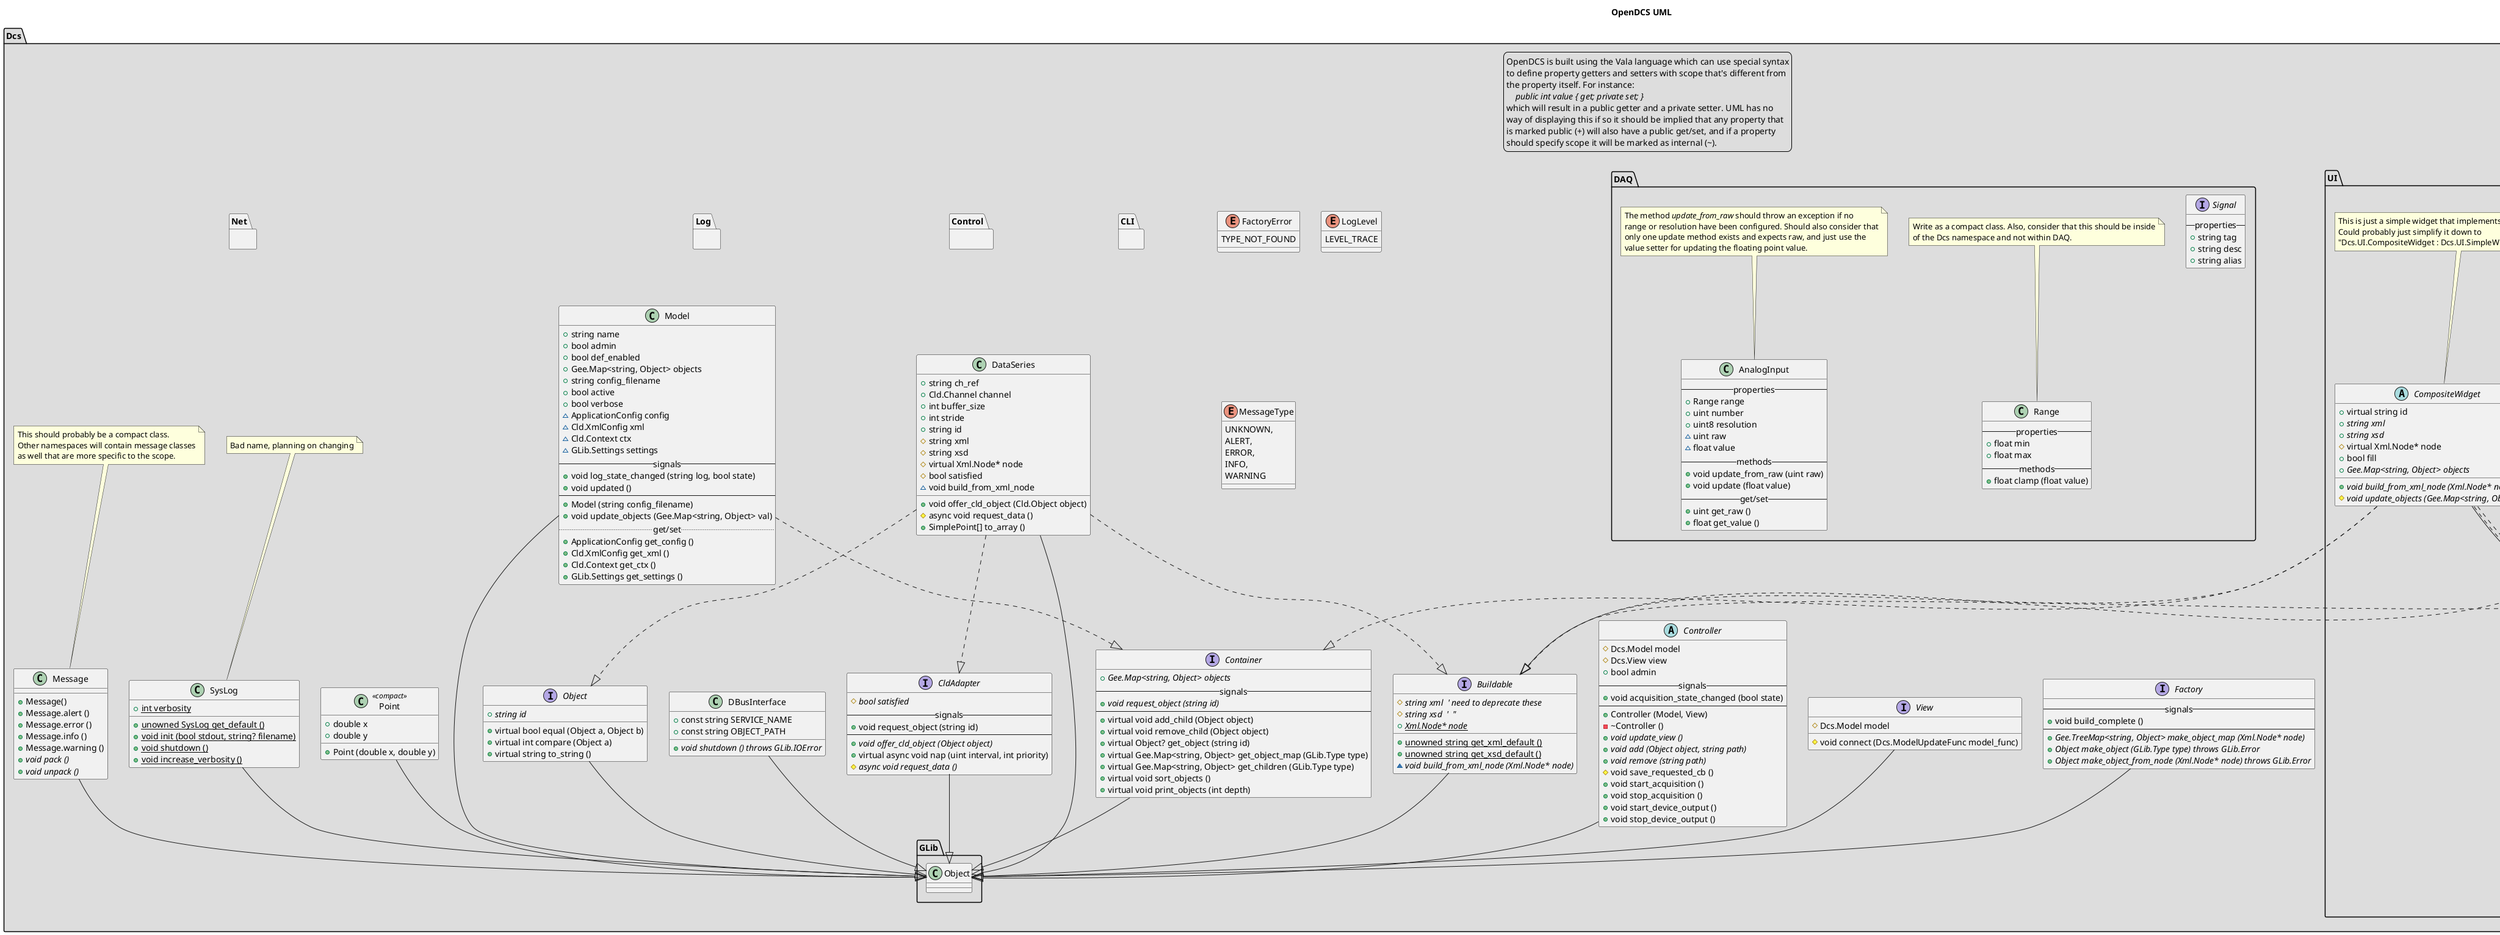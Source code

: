 @startuml

/' OpenDCS UML
 '
 ' Language: Vala
 '
 ' Because Vala uses public properties and can generate getters and setters
 ' using syntactic sugar any public property will be assumed to have an
 ' associated get/set. Other property cases will be documented.
 '
 ' If a class contains only properties and methods the separators will not be
 ' modified allowing plantuml to put each where they belong. In the case that
 ' the class contains signals and/or getters and setters it will use:
 '
 ' class Foo {
 '     int foo_prop
 '     -- signals --
 '     void foo_signal ()
 '     ---- ' force a blank line
 '     void foo_method ()
 '     .. get/set ..
 '     int get_foo_prop ()
 '     void set_foo_prop (int foo)
 ' }
 '/

title OpenDCS UML

left to right direction

'page 2x1

package "Dcs" #DDDDDD {

    top to bottom direction

    '
    ' Enumerations
    '

    enum FactoryError {
        TYPE_NOT_FOUND
    }

    enum LogLevel {
        LEVEL_TRACE
    }

    enum MessageType {
        UNKNOWN,
        ALERT,
        ERROR,
        INFO,
        WARNING
    }

    '
    ' Interfaces
    '

    interface Object {
        +{abstract} string id
        +virtual bool equal (Object a, Object b)
        +virtual int compare (Object a)
        +virtual string to_string ()
    }

    interface Buildable {
        #{abstract} string xml  ' need to deprecate these
        #{abstract} string xsd  '  "
        +{abstract} {static} Xml.Node* node
        +{static} unowned string get_xml_default ()
        +{static} unowned string get_xsd_default ()
        ~{abstract} void build_from_xml_node (Xml.Node* node)
    }

    interface CldAdapter {
        #{abstract} bool satisfied
        -- signals --
        +void request_object (string id)
        ----
        +{abstract} void offer_cld_object (Object object)
        +virtual async void nap (uint interval, int priority)
        #{abstract} async void request_data ()
    }

    interface Container {
        +{abstract} Gee.Map<string, Object> objects
        -- signals --
        +{abstract} void request_object (string id)
        ----
        +virtual void add_child (Object object)
        +virtual void remove_child (Object object)
        +virtual Object? get_object (string id)
        +virtual Gee.Map<string, Object> get_object_map (GLib.Type type)
        +virtual Gee.Map<string, Object> get_children (GLib.Type type)
        +virtual void sort_objects ()
        +virtual void print_objects (int depth)
    }

    interface Factory {
        -- signals --
        +void build_complete ()
        ----
        +{abstract} Gee.TreeMap<string, Object> make_object_map (Xml.Node* node)
        +{abstract} Object make_object (GLib.Type type) throws GLib.Error
        +{abstract} Object make_object_from_node (Xml.Node* node) throws GLib.Error
    }

    ' TODO Needs to be written still
    ' XXX What is a view supposed to do in an MVC?
    interface View {
        #Dcs.Model model
        #void connect (Dcs.ModelUpdateFunc model_func)
    }

    '
    ' Classes
    '

    abstract class Controller {
        #Dcs.Model model
        #Dcs.View view
        +bool admin
        -- signals --
        +void acquisition_state_changed (bool state)
        ----
        +Controller (Model, View)
        -~Controller ()
        +{abstract} void update_view ()
        +{abstract} void add (Object object, string path)
        +{abstract} void remove (string path)
        #void save_requested_cb ()
        +void start_acquisition ()
        +void stop_acquisition ()
        +void start_device_output ()
        +void stop_device_output ()
    }

    class DataSeries {
        +string ch_ref
        +Cld.Channel channel
        +int buffer_size
        +int stride
        +string id
        #string xml
        #string xsd
        #virtual Xml.Node* node
        #bool satisfied
        ~void build_from_xml_node
        +void offer_cld_object (Cld.Object object)
        #async void request_data ()
        +SimplePoint[] to_array ()
    }

    class DBusInterface {
        +const string SERVICE_NAME
        +const string OBJECT_PATH
        +{abstract} void shutdown () throws GLib.IOError
    }

    class Message {
        +Message()
        +Message.alert ()
        +Message.error ()
        +Message.info ()
        +Message.warning ()
        +{abstract} void pack ()
        +{abstract} void unpack ()
    }

    class Model {
        +string name
        +bool admin
        +bool def_enabled
        +Gee.Map<string, Object> objects
        +string config_filename
        +bool active
        +bool verbose
        ~ApplicationConfig config
        ~Cld.XmlConfig xml
        ~Cld.Context ctx
        ~GLib.Settings settings
        -- signals --
        +void log_state_changed (string log, bool state)
        +void updated ()
        ----
        +Model (string config_filename)
        +void update_objects (Gee.Map<string, Object> val)
        .. get/set ..
        +ApplicationConfig get_config ()
        +Cld.XmlConfig get_xml ()
        +Cld.Context get_ctx ()
        +GLib.Settings get_settings ()
    }

    class Point <<compact>> {
        +double x
        +double y
        +Point (double x, double y)
    }

    class SysLog {
        +{static} int verbosity
        +{static} unowned SysLog get_default ()
        +{static} void init (bool stdout, string? filename)
        +{static} void shutdown ()
        +{static} void increase_verbosity ()
    }

    /'
     'box Delegates {
     '    +void ModelUpdateFunc ()
     '}
     '/

    '
    ' Associations
    '

    Object --|> GLib.Object
    Buildable --|> GLib.Object
    CldAdapter --|> GLib.Object
    Container --|> GLib.Object
    Controller --|> GLib.Object
    DataSeries --|> GLib.Object
    DataSeries ..|> Object
    DataSeries ..|> Buildable
    DataSeries ..|> CldAdapter
    DBusInterface --|> GLib.Object
    Factory --|> GLib.Object
    Message --|> GLib.Object
    Model --|> GLib.Object
    Model ..|> Container
    Point --|> GLib.Object
    SysLog --|> GLib.Object
    View --|> GLib.Object

    '
    ' Notes
    '

    legend right
        OpenDCS is built using the Vala language which can use special syntax
        to define property getters and setters with scope that's different from
        the property itself. For instance:
            <i>public int value { get; private set; }</i>
        which will result in a public getter and a private setter. UML has no
        way of displaying this if so it should be implied that any property that
        is marked public (+) will also have a public get/set, and if a property
        should specify scope it will be marked as internal (~).
    end legend

    note top of SysLog: Bad name, planning on changing

    note top of Message
        This should probably be a compact class.
        Other namespaces will contain message classes
        as well that are more specific to the scope.
    end note

    package "UI" {

        '
        ' Enumerations
        '

        enum Orientation {
            HORIZONTAL,
            VERTICAL
        }

        enum PositionType {
            LEFT,
            RIGHT,
            TOP,
            BOTTOM
        }

        enum PolarAxisType {
            MAGNITUDE,
            ANGLE
        }

        enum ColorGradientType {
            RGB,
            HSV
        }

        '
        ' Interfaces
        '

        interface Widget {
            -- properties --
            +{abstract} bool fill
        }

        '
        ' Classes
        '

        abstract class Canvas {
            +virtual string id
        }

        abstract class SimpleWidget {
            +virtual string id
            +{abstract} string xml
            +{abstract} string xsd
            #virtual Xml.Node* node
            +bool fill
            +{abstract} void build_from_xml_node (Xml.Node* node)
            #{abstract} void update_node ()
        }

        abstract class CustomWidget {
            +virtual string id
            +{abstract} string xml
            +{abstract} string xsd
            #virtual Xml.Node* node
            +bool fill
            +{abstract} void build_from_xml_node (Xml.Node* node)
            #{abstract} void update_node ()
        }

        abstract class CompositeWidget {
            +virtual string id
            +{abstract} string xml
            +{abstract} string xsd
            #virtual Xml.Node* node
            +bool fill
            +{abstract} Gee.Map<string, Object> objects
            +{abstract} void build_from_xml_node (Xml.Node* node)
            #{abstract} void update_objects (Gee.Map<string, Object> val)
        }

        '
        ' Associations
        '

        Widget --|> GLib.Object
        Canvas --|> Gtk.DrawingArea
        Canvas ..|> Object
        SimpleWidget --|> Gtk.Box
        SimpleWidget ..|> Widget
        SimpleWidget ..|> Buildable
        SimpleWidget ..|> Object
        CustomWidget --|> Gtk.DrawingArea
        CustomWidget ..|> Widget
        CustomWidget ..|> Buildable
        CustomWidget ..|> Object
        CompositeWidget --|> Gtk.Box
        CompositeWidget ..|> Widget
        CompositeWidget ..|> Container
        CompositeWidget ..|> Buildable
        CompositeWidget ..|> Object

        '
        ' Notes
        '

        note top of CompositeWidget
            This is just a simple widget that implements Container.
            Could probably just simplify it down to
            "Dcs.UI.CompositeWidget : Dcs.UI.SimpleWidget, Dcs.Container"
        end note
    }

    package "CLI" {

        '
        ' Enumerations
        '

        '
        ' Interfaces
        '

        '
        ' Classes
        '

        '
        ' Associations
        '

        '
        ' Notes
        '
    }

    package "Control" {

        '
        ' Enumerations
        '

        '
        ' Interfaces
        '

        '
        ' Classes
        '

        '
        ' Associations
        '

        '
        ' Notes
        '
    }

    package "DAQ" {

        '
        ' Enumerations
        '

        '
        ' Interfaces
        '

        interface Signal {
            -- properties --
            +string tag
            +string desc
            +string alias
        }

        '
        ' Classes
        '

        class Range {
            -- properties --
            +float min
            +float max
            -- methods --
            +float clamp (float value)
        }

        class AnalogInput {
            -- properties --
            +Range range
            +uint number
            +uint8 resolution
            ~uint raw
            ~float value
            -- methods --
            +void update_from_raw (uint raw)
            +void update (float value)
            -- get/set --
            +uint get_raw ()
            +float get_value ()
        }

        '
        ' Associations
        '

        '
        ' Notes
        '

        note top of Range
            Write as a compact class. Also, consider that this should be inside
            of the Dcs namespace and not within DAQ.
        end note

        note top of AnalogInput
            The method <i>update_from_raw</i> should throw an exception if no
            range or resolution have been configured. Should also consider that
            only one update method exists and expects raw, and just use the
            value setter for updating the floating point value.
        end note
    }

    package "Log" {

        '
        ' Enumerations
        '

        '
        ' Interfaces
        '

        '
        ' Classes
        '

        '
        ' Associations
        '

        '
        ' Notes
        '
    }

    package "Net" {

        '
        ' Enumerations
        '

        '
        ' Interfaces
        '

        '
        ' Classes
        '

        '
        ' Associations
        '

        '
        ' Notes
        '
    }
}

@enduml
